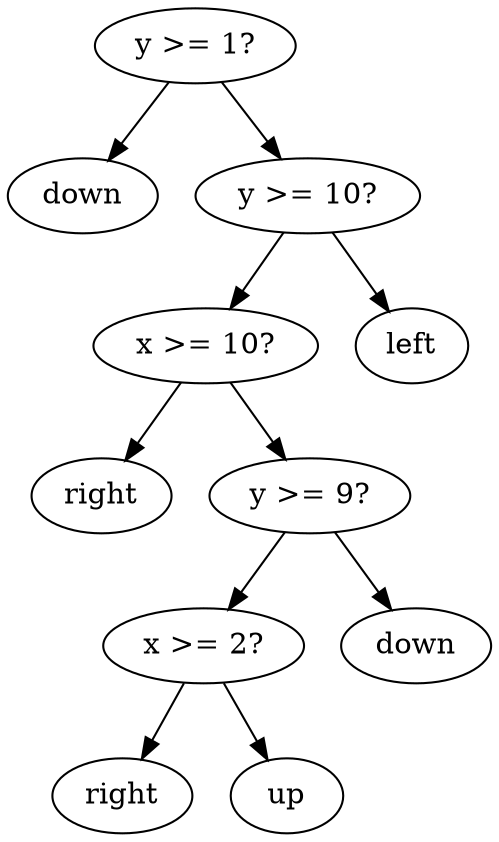 digraph tree {
    "0x0" [label="y >= 1?"];
    "0x1" [label="down"];
    "0x2" [label="y >= 10?"];
    "0x3" [label="x >= 10?"];
    "0x4" [label="right"];
    "0x5" [label="y >= 9?"];
    "0x6" [label="x >= 2?"];
    "0x7" [label="right"];
    "0x8" [label="up"];
    "0x9" [label="down"];
    "0xa" [label="left"];
    "0x0" -> "0x1";
    "0x0" -> "0x2";
    "0x2" -> "0x3";
    "0x2" -> "0xa";
    "0x3" -> "0x4";
    "0x3" -> "0x5";
    "0x5" -> "0x6";
    "0x5" -> "0x9";
    "0x6" -> "0x7";
    "0x6" -> "0x8";
}
